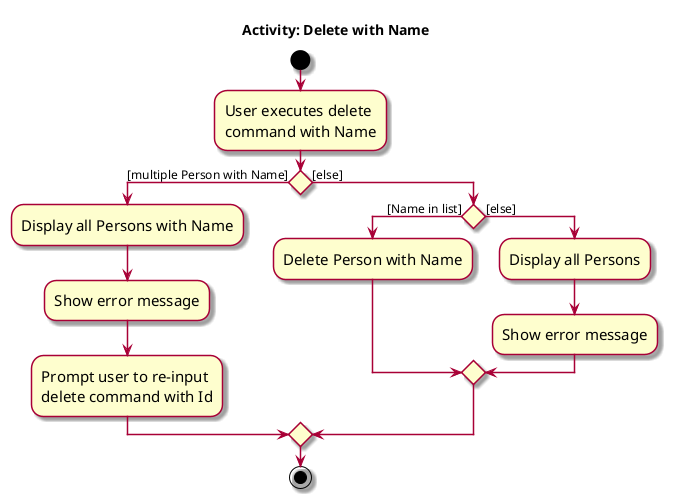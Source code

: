 @startuml
skin rose
skinparam ActivityFontSize 15
skinparam ArrowFontSize 12

title Activity: Delete with Name
start
:User executes delete
command with Name;

'Since the beta syntax does not support placing the condition outside the
'diamond we place it as the true branch instead.

if () then ([multiple Person with Name])
    :Display all Persons with Name;
    :Show error message;
    :Prompt user to re-input
    delete command with Id;
else ([else])
    if () then ([Name in list])
        :Delete Person with Name;
    else ([else])
        :Display all Persons;
        :Show error message;
    endif
endif
stop
@enduml
